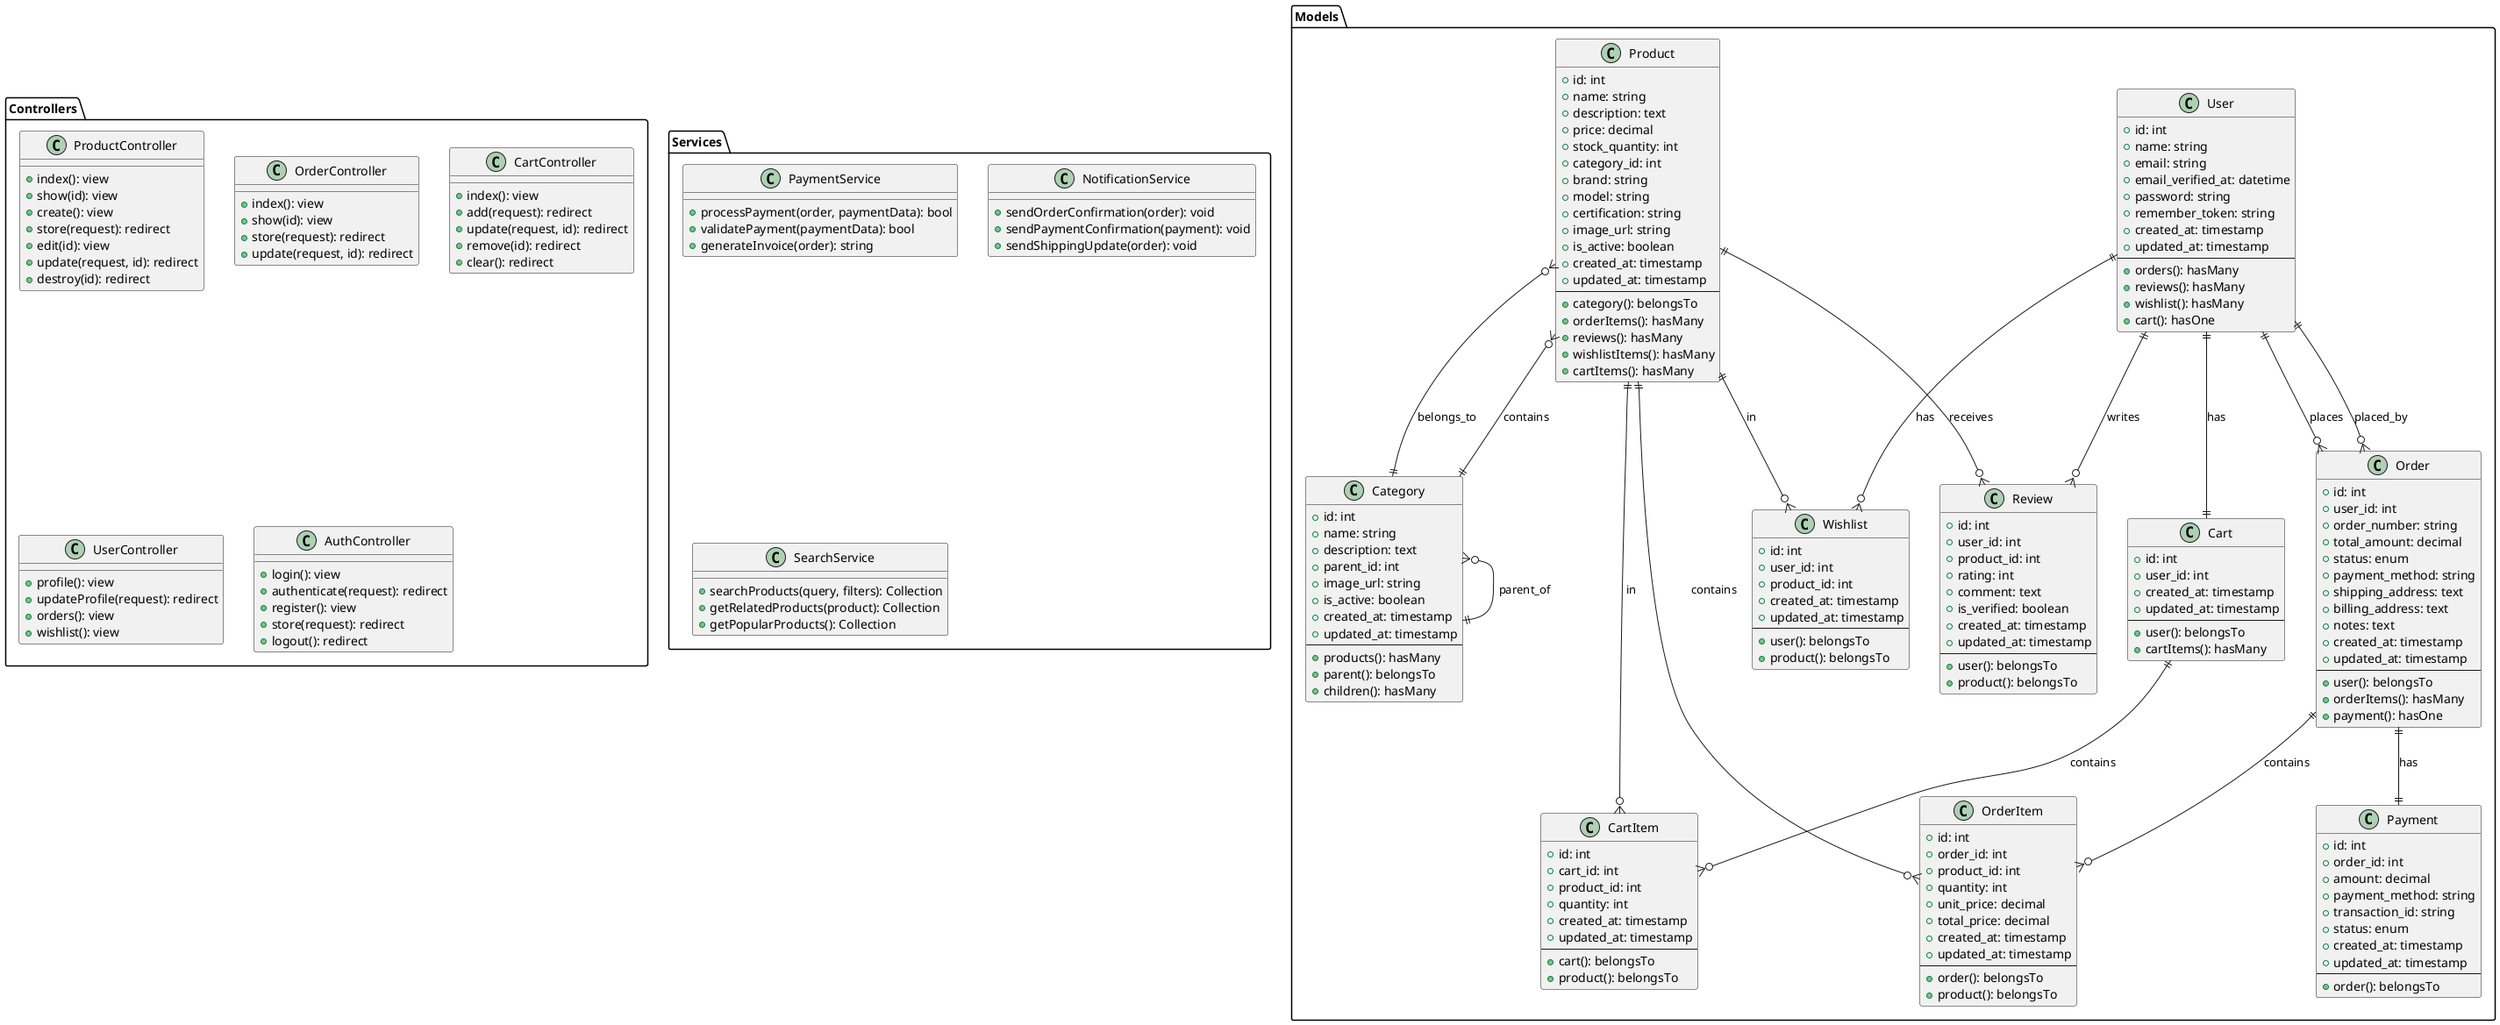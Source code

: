 @startuml Medical_MarketPlace_Class_Diagram

!define RECTANGLE class

package "Models" {
    class User {
        +id: int
        +name: string
        +email: string
        +email_verified_at: datetime
        +password: string
        +remember_token: string
        +created_at: timestamp
        +updated_at: timestamp
        --
        +orders(): hasMany
        +reviews(): hasMany
        +wishlist(): hasMany
        +cart(): hasOne
    }

    class Product {
        +id: int
        +name: string
        +description: text
        +price: decimal
        +stock_quantity: int
        +category_id: int
        +brand: string
        +model: string
        +certification: string
        +image_url: string
        +is_active: boolean
        +created_at: timestamp
        +updated_at: timestamp
        --
        +category(): belongsTo
        +orderItems(): hasMany
        +reviews(): hasMany
        +wishlistItems(): hasMany
        +cartItems(): hasMany
    }

    class Category {
        +id: int
        +name: string
        +description: text
        +parent_id: int
        +image_url: string
        +is_active: boolean
        +created_at: timestamp
        +updated_at: timestamp
        --
        +products(): hasMany
        +parent(): belongsTo
        +children(): hasMany
    }

    class Order {
        +id: int
        +user_id: int
        +order_number: string
        +total_amount: decimal
        +status: enum
        +payment_method: string
        +shipping_address: text
        +billing_address: text
        +notes: text
        +created_at: timestamp
        +updated_at: timestamp
        --
        +user(): belongsTo
        +orderItems(): hasMany
        +payment(): hasOne
    }

    class OrderItem {
        +id: int
        +order_id: int
        +product_id: int
        +quantity: int
        +unit_price: decimal
        +total_price: decimal
        +created_at: timestamp
        +updated_at: timestamp
        --
        +order(): belongsTo
        +product(): belongsTo
    }

    class Cart {
        +id: int
        +user_id: int
        +created_at: timestamp
        +updated_at: timestamp
        --
        +user(): belongsTo
        +cartItems(): hasMany
    }

    class CartItem {
        +id: int
        +cart_id: int
        +product_id: int
        +quantity: int
        +created_at: timestamp
        +updated_at: timestamp
        --
        +cart(): belongsTo
        +product(): belongsTo
    }

    class Review {
        +id: int
        +user_id: int
        +product_id: int
        +rating: int
        +comment: text
        +is_verified: boolean
        +created_at: timestamp
        +updated_at: timestamp
        --
        +user(): belongsTo
        +product(): belongsTo
    }

    class Wishlist {
        +id: int
        +user_id: int
        +product_id: int
        +created_at: timestamp
        +updated_at: timestamp
        --
        +user(): belongsTo
        +product(): belongsTo
    }

    class Payment {
        +id: int
        +order_id: int
        +amount: decimal
        +payment_method: string
        +transaction_id: string
        +status: enum
        +created_at: timestamp
        +updated_at: timestamp
        --
        +order(): belongsTo
    }
}

package "Controllers" {
    class ProductController {
        +index(): view
        +show(id): view
        +create(): view
        +store(request): redirect
        +edit(id): view
        +update(request, id): redirect
        +destroy(id): redirect
    }

    class OrderController {
        +index(): view
        +show(id): view
        +store(request): redirect
        +update(request, id): redirect
    }

    class CartController {
        +index(): view
        +add(request): redirect
        +update(request, id): redirect
        +remove(id): redirect
        +clear(): redirect
    }

    class UserController {
        +profile(): view
        +updateProfile(request): redirect
        +orders(): view
        +wishlist(): view
    }

    class AuthController {
        +login(): view
        +authenticate(request): redirect
        +register(): view
        +store(request): redirect
        +logout(): redirect
    }
}

package "Services" {
    class PaymentService {
        +processPayment(order, paymentData): bool
        +validatePayment(paymentData): bool
        +generateInvoice(order): string
    }

    class NotificationService {
        +sendOrderConfirmation(order): void
        +sendPaymentConfirmation(payment): void
        +sendShippingUpdate(order): void
    }

    class SearchService {
        +searchProducts(query, filters): Collection
        +getRelatedProducts(product): Collection
        +getPopularProducts(): Collection
    }
}

' Relations
User ||--o{ Order : places
User ||--o{ Review : writes
User ||--o{ Wishlist : has
User ||--|| Cart : has

Product ||--o{ OrderItem : contains
Product ||--o{ Review : receives
Product ||--o{ Wishlist : in
Product ||--o{ CartItem : in
Product }o--|| Category : belongs_to

Category ||--o{ Product : contains
Category }o--|| Category : parent_of

Order ||--o{ OrderItem : contains
Order ||--|| Payment : has
Order }o--|| User : placed_by

Cart ||--o{ CartItem : contains

@enduml 
